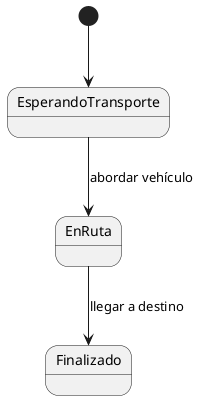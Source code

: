 @startuml IteracionPostExamenEstadosPasajero
[*] --> EsperandoTransporte
EsperandoTransporte --> EnRuta : abordar vehículo
EnRuta --> Finalizado : llegar a destino
@enduml
